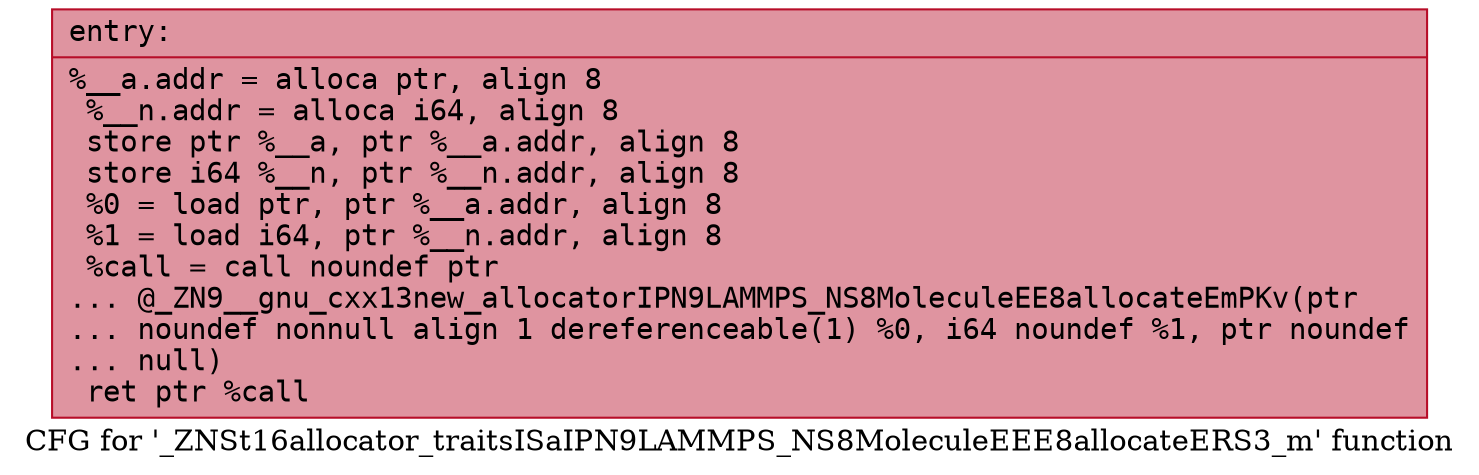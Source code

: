 digraph "CFG for '_ZNSt16allocator_traitsISaIPN9LAMMPS_NS8MoleculeEEE8allocateERS3_m' function" {
	label="CFG for '_ZNSt16allocator_traitsISaIPN9LAMMPS_NS8MoleculeEEE8allocateERS3_m' function";

	Node0x55aea9346940 [shape=record,color="#b70d28ff", style=filled, fillcolor="#b70d2870" fontname="Courier",label="{entry:\l|  %__a.addr = alloca ptr, align 8\l  %__n.addr = alloca i64, align 8\l  store ptr %__a, ptr %__a.addr, align 8\l  store i64 %__n, ptr %__n.addr, align 8\l  %0 = load ptr, ptr %__a.addr, align 8\l  %1 = load i64, ptr %__n.addr, align 8\l  %call = call noundef ptr\l... @_ZN9__gnu_cxx13new_allocatorIPN9LAMMPS_NS8MoleculeEE8allocateEmPKv(ptr\l... noundef nonnull align 1 dereferenceable(1) %0, i64 noundef %1, ptr noundef\l... null)\l  ret ptr %call\l}"];
}
